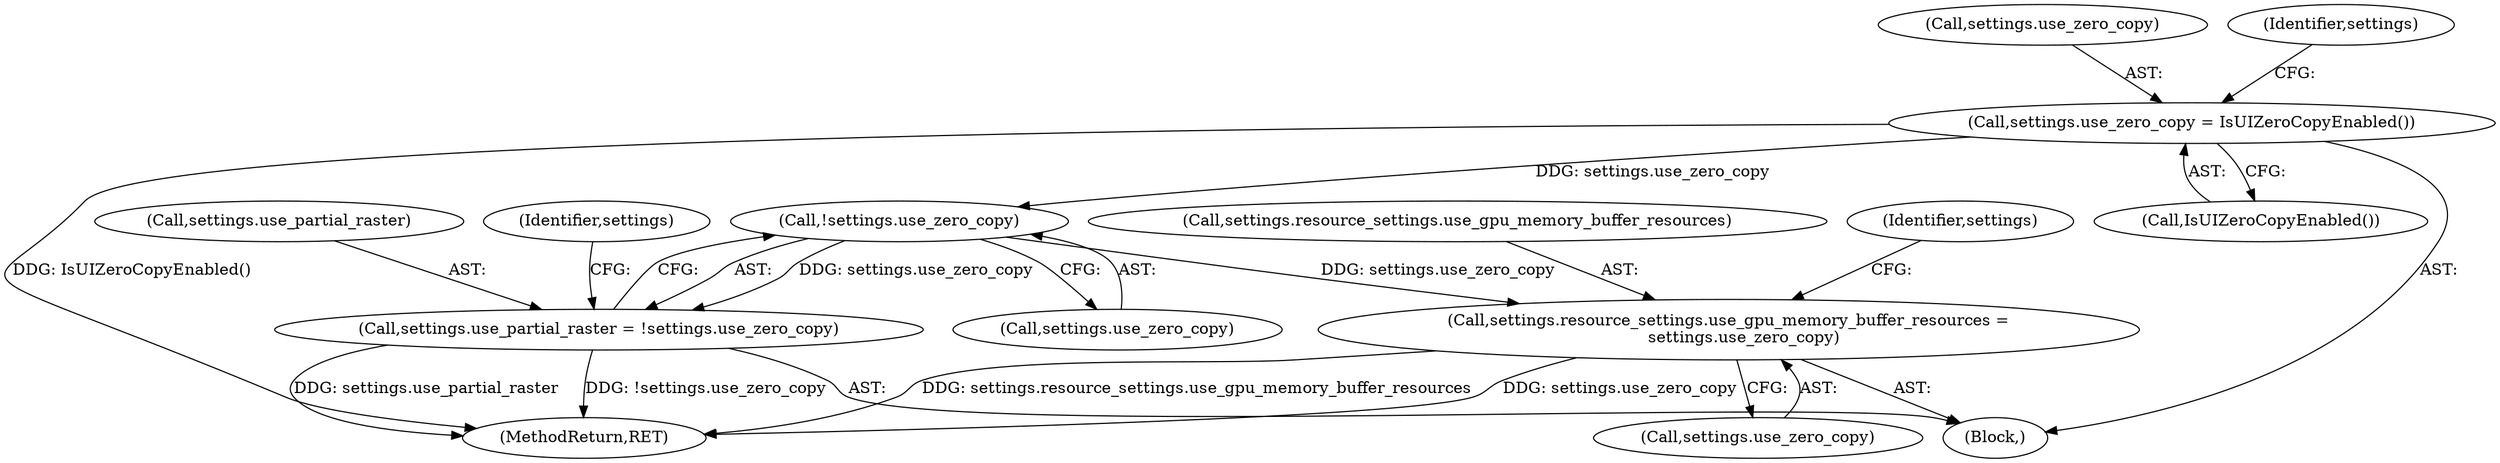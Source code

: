 digraph "0_Chrome_0d68cbd77addd38909101f76847deea56de00524@API" {
"1000271" [label="(Call,!settings.use_zero_copy)"];
"1000256" [label="(Call,settings.use_zero_copy = IsUIZeroCopyEnabled())"];
"1000267" [label="(Call,settings.use_partial_raster = !settings.use_zero_copy)"];
"1000281" [label="(Call,settings.resource_settings.use_gpu_memory_buffer_resources =\n      settings.use_zero_copy)"];
"1000282" [label="(Call,settings.resource_settings.use_gpu_memory_buffer_resources)"];
"1000281" [label="(Call,settings.resource_settings.use_gpu_memory_buffer_resources =\n      settings.use_zero_copy)"];
"1000260" [label="(Call,IsUIZeroCopyEnabled())"];
"1000292" [label="(Identifier,settings)"];
"1000437" [label="(MethodReturn,RET)"];
"1000104" [label="(Block,)"];
"1000272" [label="(Call,settings.use_zero_copy)"];
"1000257" [label="(Call,settings.use_zero_copy)"];
"1000268" [label="(Call,settings.use_partial_raster)"];
"1000277" [label="(Identifier,settings)"];
"1000287" [label="(Call,settings.use_zero_copy)"];
"1000271" [label="(Call,!settings.use_zero_copy)"];
"1000256" [label="(Call,settings.use_zero_copy = IsUIZeroCopyEnabled())"];
"1000267" [label="(Call,settings.use_partial_raster = !settings.use_zero_copy)"];
"1000263" [label="(Identifier,settings)"];
"1000271" -> "1000267"  [label="AST: "];
"1000271" -> "1000272"  [label="CFG: "];
"1000272" -> "1000271"  [label="AST: "];
"1000267" -> "1000271"  [label="CFG: "];
"1000271" -> "1000267"  [label="DDG: settings.use_zero_copy"];
"1000256" -> "1000271"  [label="DDG: settings.use_zero_copy"];
"1000271" -> "1000281"  [label="DDG: settings.use_zero_copy"];
"1000256" -> "1000104"  [label="AST: "];
"1000256" -> "1000260"  [label="CFG: "];
"1000257" -> "1000256"  [label="AST: "];
"1000260" -> "1000256"  [label="AST: "];
"1000263" -> "1000256"  [label="CFG: "];
"1000256" -> "1000437"  [label="DDG: IsUIZeroCopyEnabled()"];
"1000267" -> "1000104"  [label="AST: "];
"1000268" -> "1000267"  [label="AST: "];
"1000277" -> "1000267"  [label="CFG: "];
"1000267" -> "1000437"  [label="DDG: settings.use_partial_raster"];
"1000267" -> "1000437"  [label="DDG: !settings.use_zero_copy"];
"1000281" -> "1000104"  [label="AST: "];
"1000281" -> "1000287"  [label="CFG: "];
"1000282" -> "1000281"  [label="AST: "];
"1000287" -> "1000281"  [label="AST: "];
"1000292" -> "1000281"  [label="CFG: "];
"1000281" -> "1000437"  [label="DDG: settings.resource_settings.use_gpu_memory_buffer_resources"];
"1000281" -> "1000437"  [label="DDG: settings.use_zero_copy"];
}
